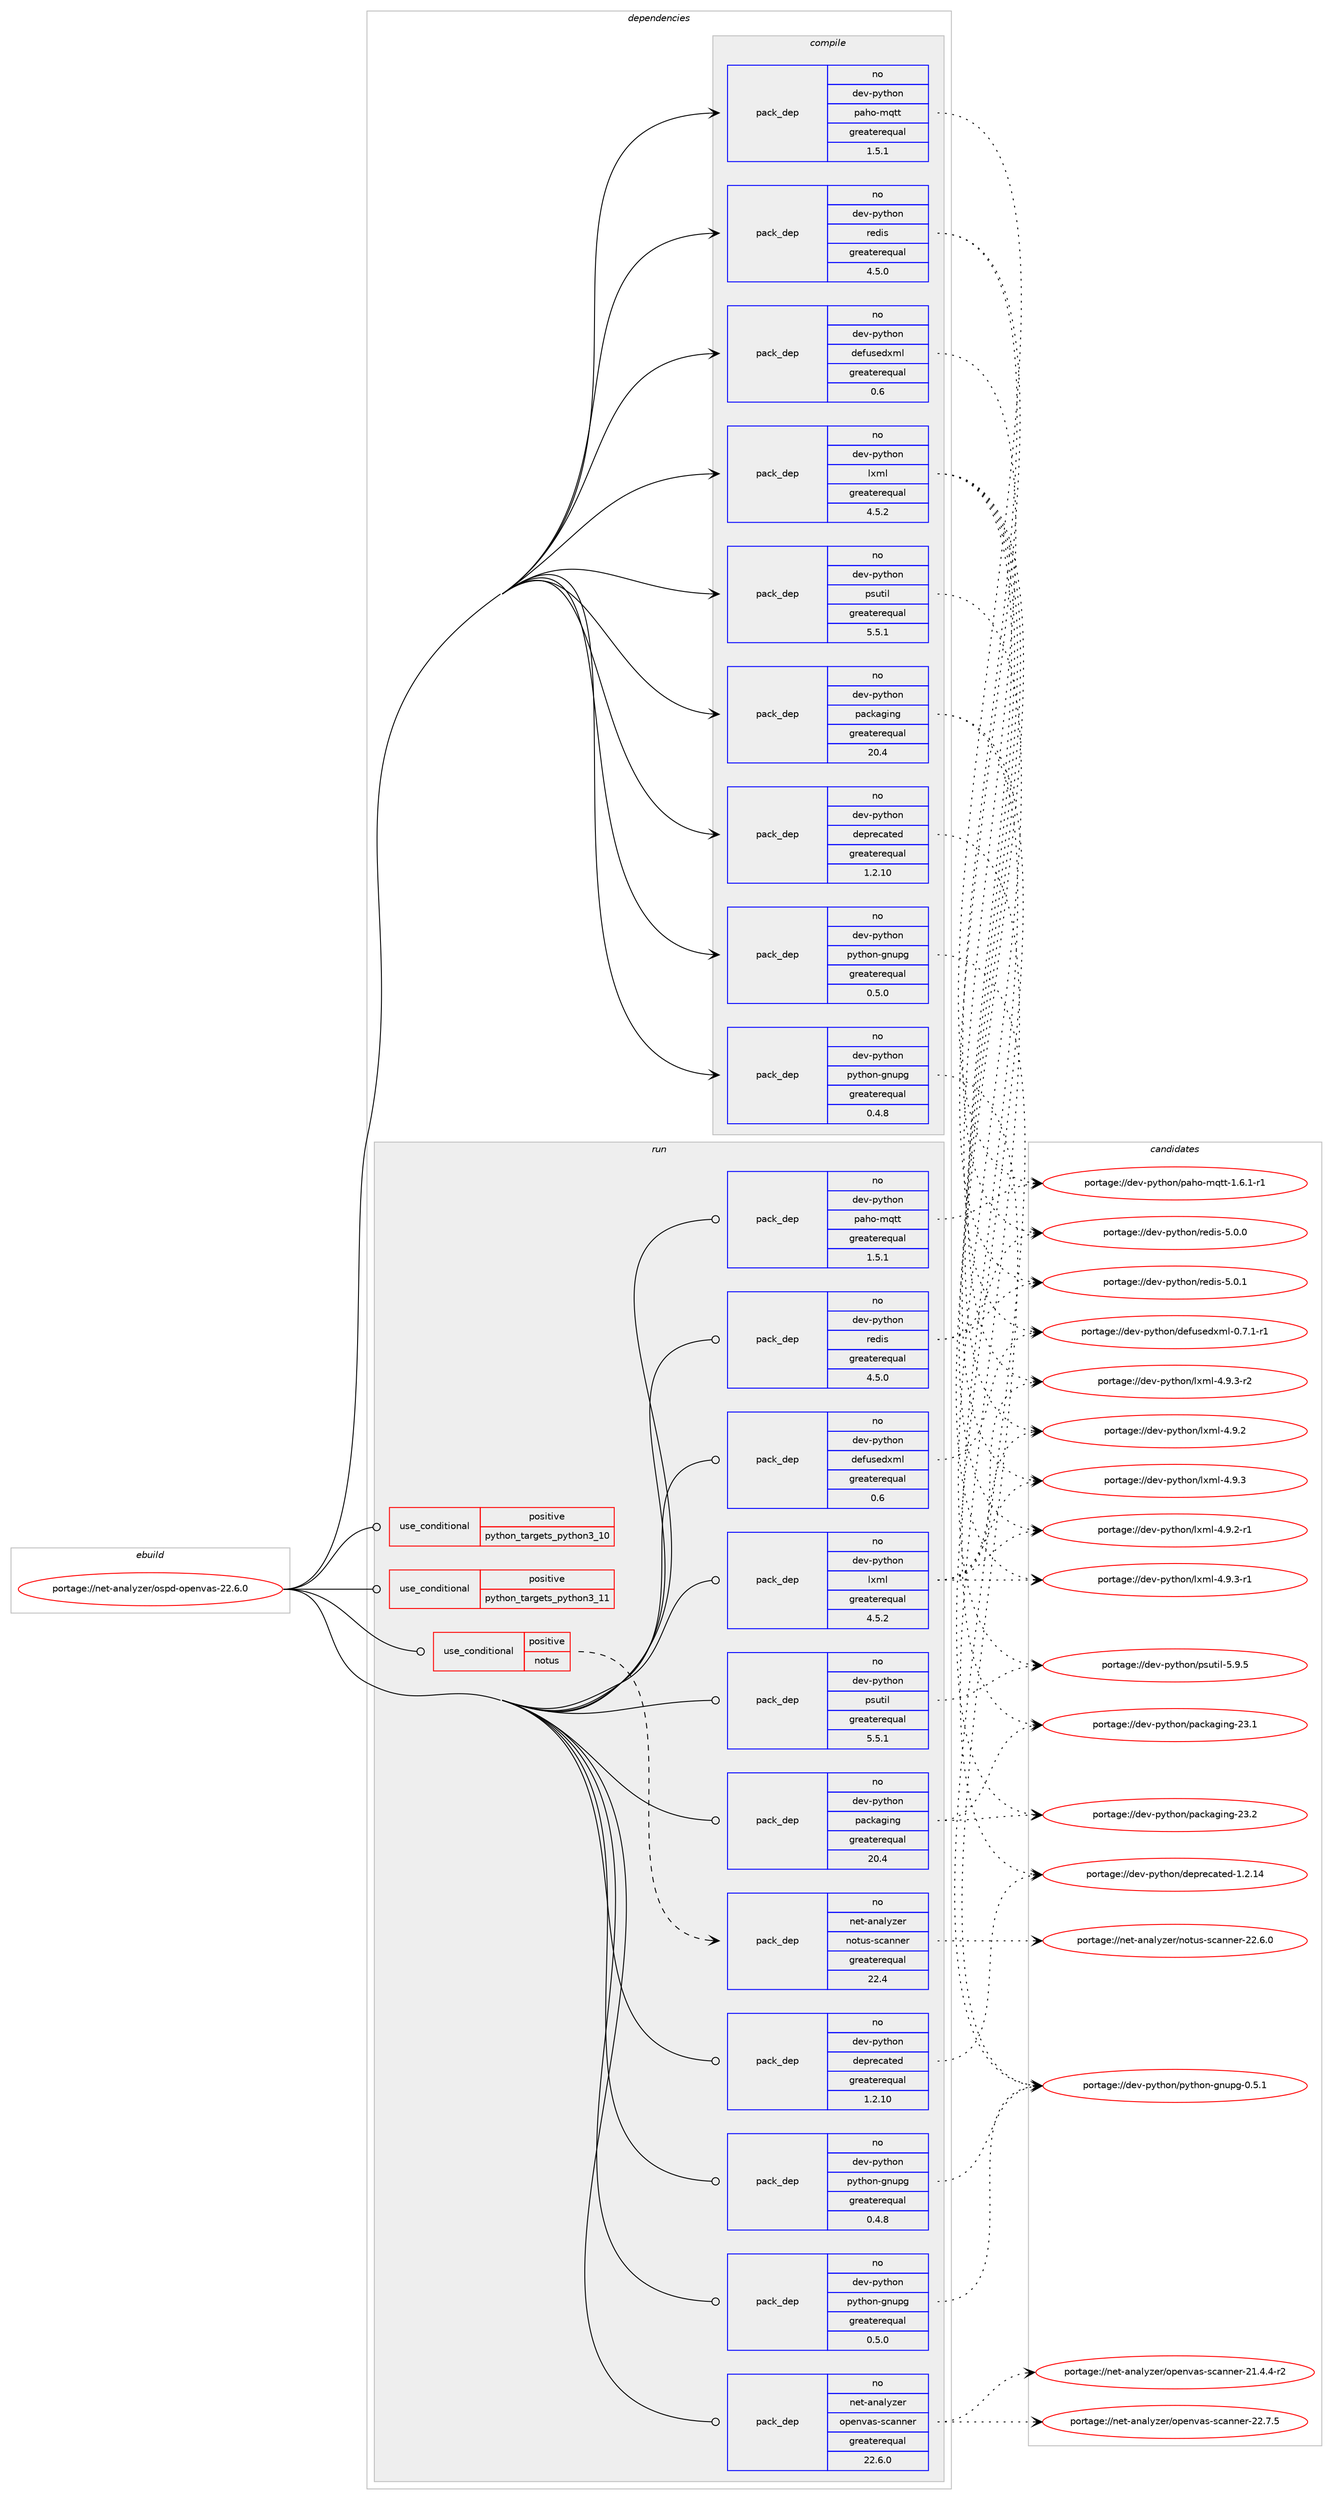 digraph prolog {

# *************
# Graph options
# *************

newrank=true;
concentrate=true;
compound=true;
graph [rankdir=LR,fontname=Helvetica,fontsize=10,ranksep=1.5];#, ranksep=2.5, nodesep=0.2];
edge  [arrowhead=vee];
node  [fontname=Helvetica,fontsize=10];

# **********
# The ebuild
# **********

subgraph cluster_leftcol {
color=gray;
rank=same;
label=<<i>ebuild</i>>;
id [label="portage://net-analyzer/ospd-openvas-22.6.0", color=red, width=4, href="../net-analyzer/ospd-openvas-22.6.0.svg"];
}

# ****************
# The dependencies
# ****************

subgraph cluster_midcol {
color=gray;
label=<<i>dependencies</i>>;
subgraph cluster_compile {
fillcolor="#eeeeee";
style=filled;
label=<<i>compile</i>>;
# *** BEGIN UNKNOWN DEPENDENCY TYPE (TODO) ***
# id -> package_dependency(portage://net-analyzer/ospd-openvas-22.6.0,install,no,acct-user,gvm,none,[,,],[],[])
# *** END UNKNOWN DEPENDENCY TYPE (TODO) ***

# *** BEGIN UNKNOWN DEPENDENCY TYPE (TODO) ***
# id -> package_dependency(portage://net-analyzer/ospd-openvas-22.6.0,install,no,app-misc,mosquitto,none,[,,],[],[])
# *** END UNKNOWN DEPENDENCY TYPE (TODO) ***

subgraph pack28 {
dependency33 [label=<<TABLE BORDER="0" CELLBORDER="1" CELLSPACING="0" CELLPADDING="4" WIDTH="220"><TR><TD ROWSPAN="6" CELLPADDING="30">pack_dep</TD></TR><TR><TD WIDTH="110">no</TD></TR><TR><TD>dev-python</TD></TR><TR><TD>defusedxml</TD></TR><TR><TD>greaterequal</TD></TR><TR><TD>0.6</TD></TR></TABLE>>, shape=none, color=blue];
}
id:e -> dependency33:w [weight=20,style="solid",arrowhead="vee"];
subgraph pack29 {
dependency34 [label=<<TABLE BORDER="0" CELLBORDER="1" CELLSPACING="0" CELLPADDING="4" WIDTH="220"><TR><TD ROWSPAN="6" CELLPADDING="30">pack_dep</TD></TR><TR><TD WIDTH="110">no</TD></TR><TR><TD>dev-python</TD></TR><TR><TD>deprecated</TD></TR><TR><TD>greaterequal</TD></TR><TR><TD>1.2.10</TD></TR></TABLE>>, shape=none, color=blue];
}
id:e -> dependency34:w [weight=20,style="solid",arrowhead="vee"];
subgraph pack30 {
dependency35 [label=<<TABLE BORDER="0" CELLBORDER="1" CELLSPACING="0" CELLPADDING="4" WIDTH="220"><TR><TD ROWSPAN="6" CELLPADDING="30">pack_dep</TD></TR><TR><TD WIDTH="110">no</TD></TR><TR><TD>dev-python</TD></TR><TR><TD>lxml</TD></TR><TR><TD>greaterequal</TD></TR><TR><TD>4.5.2</TD></TR></TABLE>>, shape=none, color=blue];
}
id:e -> dependency35:w [weight=20,style="solid",arrowhead="vee"];
subgraph pack31 {
dependency36 [label=<<TABLE BORDER="0" CELLBORDER="1" CELLSPACING="0" CELLPADDING="4" WIDTH="220"><TR><TD ROWSPAN="6" CELLPADDING="30">pack_dep</TD></TR><TR><TD WIDTH="110">no</TD></TR><TR><TD>dev-python</TD></TR><TR><TD>packaging</TD></TR><TR><TD>greaterequal</TD></TR><TR><TD>20.4</TD></TR></TABLE>>, shape=none, color=blue];
}
id:e -> dependency36:w [weight=20,style="solid",arrowhead="vee"];
subgraph pack32 {
dependency37 [label=<<TABLE BORDER="0" CELLBORDER="1" CELLSPACING="0" CELLPADDING="4" WIDTH="220"><TR><TD ROWSPAN="6" CELLPADDING="30">pack_dep</TD></TR><TR><TD WIDTH="110">no</TD></TR><TR><TD>dev-python</TD></TR><TR><TD>paho-mqtt</TD></TR><TR><TD>greaterequal</TD></TR><TR><TD>1.5.1</TD></TR></TABLE>>, shape=none, color=blue];
}
id:e -> dependency37:w [weight=20,style="solid",arrowhead="vee"];
subgraph pack33 {
dependency38 [label=<<TABLE BORDER="0" CELLBORDER="1" CELLSPACING="0" CELLPADDING="4" WIDTH="220"><TR><TD ROWSPAN="6" CELLPADDING="30">pack_dep</TD></TR><TR><TD WIDTH="110">no</TD></TR><TR><TD>dev-python</TD></TR><TR><TD>psutil</TD></TR><TR><TD>greaterequal</TD></TR><TR><TD>5.5.1</TD></TR></TABLE>>, shape=none, color=blue];
}
id:e -> dependency38:w [weight=20,style="solid",arrowhead="vee"];
subgraph pack34 {
dependency39 [label=<<TABLE BORDER="0" CELLBORDER="1" CELLSPACING="0" CELLPADDING="4" WIDTH="220"><TR><TD ROWSPAN="6" CELLPADDING="30">pack_dep</TD></TR><TR><TD WIDTH="110">no</TD></TR><TR><TD>dev-python</TD></TR><TR><TD>python-gnupg</TD></TR><TR><TD>greaterequal</TD></TR><TR><TD>0.4.8</TD></TR></TABLE>>, shape=none, color=blue];
}
id:e -> dependency39:w [weight=20,style="solid",arrowhead="vee"];
subgraph pack35 {
dependency40 [label=<<TABLE BORDER="0" CELLBORDER="1" CELLSPACING="0" CELLPADDING="4" WIDTH="220"><TR><TD ROWSPAN="6" CELLPADDING="30">pack_dep</TD></TR><TR><TD WIDTH="110">no</TD></TR><TR><TD>dev-python</TD></TR><TR><TD>python-gnupg</TD></TR><TR><TD>greaterequal</TD></TR><TR><TD>0.5.0</TD></TR></TABLE>>, shape=none, color=blue];
}
id:e -> dependency40:w [weight=20,style="solid",arrowhead="vee"];
subgraph pack36 {
dependency41 [label=<<TABLE BORDER="0" CELLBORDER="1" CELLSPACING="0" CELLPADDING="4" WIDTH="220"><TR><TD ROWSPAN="6" CELLPADDING="30">pack_dep</TD></TR><TR><TD WIDTH="110">no</TD></TR><TR><TD>dev-python</TD></TR><TR><TD>redis</TD></TR><TR><TD>greaterequal</TD></TR><TR><TD>4.5.0</TD></TR></TABLE>>, shape=none, color=blue];
}
id:e -> dependency41:w [weight=20,style="solid",arrowhead="vee"];
# *** BEGIN UNKNOWN DEPENDENCY TYPE (TODO) ***
# id -> package_dependency(portage://net-analyzer/ospd-openvas-22.6.0,install,no,net-libs,paho-mqtt-c,none,[,,],[],[])
# *** END UNKNOWN DEPENDENCY TYPE (TODO) ***

}
subgraph cluster_compileandrun {
fillcolor="#eeeeee";
style=filled;
label=<<i>compile and run</i>>;
}
subgraph cluster_run {
fillcolor="#eeeeee";
style=filled;
label=<<i>run</i>>;
subgraph cond6 {
dependency42 [label=<<TABLE BORDER="0" CELLBORDER="1" CELLSPACING="0" CELLPADDING="4"><TR><TD ROWSPAN="3" CELLPADDING="10">use_conditional</TD></TR><TR><TD>positive</TD></TR><TR><TD>notus</TD></TR></TABLE>>, shape=none, color=red];
subgraph pack37 {
dependency43 [label=<<TABLE BORDER="0" CELLBORDER="1" CELLSPACING="0" CELLPADDING="4" WIDTH="220"><TR><TD ROWSPAN="6" CELLPADDING="30">pack_dep</TD></TR><TR><TD WIDTH="110">no</TD></TR><TR><TD>net-analyzer</TD></TR><TR><TD>notus-scanner</TD></TR><TR><TD>greaterequal</TD></TR><TR><TD>22.4</TD></TR></TABLE>>, shape=none, color=blue];
}
dependency42:e -> dependency43:w [weight=20,style="dashed",arrowhead="vee"];
}
id:e -> dependency42:w [weight=20,style="solid",arrowhead="odot"];
subgraph cond7 {
dependency44 [label=<<TABLE BORDER="0" CELLBORDER="1" CELLSPACING="0" CELLPADDING="4"><TR><TD ROWSPAN="3" CELLPADDING="10">use_conditional</TD></TR><TR><TD>positive</TD></TR><TR><TD>python_targets_python3_10</TD></TR></TABLE>>, shape=none, color=red];
# *** BEGIN UNKNOWN DEPENDENCY TYPE (TODO) ***
# dependency44 -> package_dependency(portage://net-analyzer/ospd-openvas-22.6.0,run,no,dev-lang,python,none,[,,],[slot(3.10)],[])
# *** END UNKNOWN DEPENDENCY TYPE (TODO) ***

}
id:e -> dependency44:w [weight=20,style="solid",arrowhead="odot"];
subgraph cond8 {
dependency45 [label=<<TABLE BORDER="0" CELLBORDER="1" CELLSPACING="0" CELLPADDING="4"><TR><TD ROWSPAN="3" CELLPADDING="10">use_conditional</TD></TR><TR><TD>positive</TD></TR><TR><TD>python_targets_python3_11</TD></TR></TABLE>>, shape=none, color=red];
# *** BEGIN UNKNOWN DEPENDENCY TYPE (TODO) ***
# dependency45 -> package_dependency(portage://net-analyzer/ospd-openvas-22.6.0,run,no,dev-lang,python,none,[,,],[slot(3.11)],[])
# *** END UNKNOWN DEPENDENCY TYPE (TODO) ***

}
id:e -> dependency45:w [weight=20,style="solid",arrowhead="odot"];
# *** BEGIN UNKNOWN DEPENDENCY TYPE (TODO) ***
# id -> package_dependency(portage://net-analyzer/ospd-openvas-22.6.0,run,no,acct-user,gvm,none,[,,],[],[])
# *** END UNKNOWN DEPENDENCY TYPE (TODO) ***

# *** BEGIN UNKNOWN DEPENDENCY TYPE (TODO) ***
# id -> package_dependency(portage://net-analyzer/ospd-openvas-22.6.0,run,no,app-admin,sudo,none,[,,],[],[])
# *** END UNKNOWN DEPENDENCY TYPE (TODO) ***

# *** BEGIN UNKNOWN DEPENDENCY TYPE (TODO) ***
# id -> package_dependency(portage://net-analyzer/ospd-openvas-22.6.0,run,no,app-misc,mosquitto,none,[,,],[],[])
# *** END UNKNOWN DEPENDENCY TYPE (TODO) ***

subgraph pack38 {
dependency46 [label=<<TABLE BORDER="0" CELLBORDER="1" CELLSPACING="0" CELLPADDING="4" WIDTH="220"><TR><TD ROWSPAN="6" CELLPADDING="30">pack_dep</TD></TR><TR><TD WIDTH="110">no</TD></TR><TR><TD>dev-python</TD></TR><TR><TD>defusedxml</TD></TR><TR><TD>greaterequal</TD></TR><TR><TD>0.6</TD></TR></TABLE>>, shape=none, color=blue];
}
id:e -> dependency46:w [weight=20,style="solid",arrowhead="odot"];
subgraph pack39 {
dependency47 [label=<<TABLE BORDER="0" CELLBORDER="1" CELLSPACING="0" CELLPADDING="4" WIDTH="220"><TR><TD ROWSPAN="6" CELLPADDING="30">pack_dep</TD></TR><TR><TD WIDTH="110">no</TD></TR><TR><TD>dev-python</TD></TR><TR><TD>deprecated</TD></TR><TR><TD>greaterequal</TD></TR><TR><TD>1.2.10</TD></TR></TABLE>>, shape=none, color=blue];
}
id:e -> dependency47:w [weight=20,style="solid",arrowhead="odot"];
subgraph pack40 {
dependency48 [label=<<TABLE BORDER="0" CELLBORDER="1" CELLSPACING="0" CELLPADDING="4" WIDTH="220"><TR><TD ROWSPAN="6" CELLPADDING="30">pack_dep</TD></TR><TR><TD WIDTH="110">no</TD></TR><TR><TD>dev-python</TD></TR><TR><TD>lxml</TD></TR><TR><TD>greaterequal</TD></TR><TR><TD>4.5.2</TD></TR></TABLE>>, shape=none, color=blue];
}
id:e -> dependency48:w [weight=20,style="solid",arrowhead="odot"];
subgraph pack41 {
dependency49 [label=<<TABLE BORDER="0" CELLBORDER="1" CELLSPACING="0" CELLPADDING="4" WIDTH="220"><TR><TD ROWSPAN="6" CELLPADDING="30">pack_dep</TD></TR><TR><TD WIDTH="110">no</TD></TR><TR><TD>dev-python</TD></TR><TR><TD>packaging</TD></TR><TR><TD>greaterequal</TD></TR><TR><TD>20.4</TD></TR></TABLE>>, shape=none, color=blue];
}
id:e -> dependency49:w [weight=20,style="solid",arrowhead="odot"];
subgraph pack42 {
dependency50 [label=<<TABLE BORDER="0" CELLBORDER="1" CELLSPACING="0" CELLPADDING="4" WIDTH="220"><TR><TD ROWSPAN="6" CELLPADDING="30">pack_dep</TD></TR><TR><TD WIDTH="110">no</TD></TR><TR><TD>dev-python</TD></TR><TR><TD>paho-mqtt</TD></TR><TR><TD>greaterequal</TD></TR><TR><TD>1.5.1</TD></TR></TABLE>>, shape=none, color=blue];
}
id:e -> dependency50:w [weight=20,style="solid",arrowhead="odot"];
subgraph pack43 {
dependency51 [label=<<TABLE BORDER="0" CELLBORDER="1" CELLSPACING="0" CELLPADDING="4" WIDTH="220"><TR><TD ROWSPAN="6" CELLPADDING="30">pack_dep</TD></TR><TR><TD WIDTH="110">no</TD></TR><TR><TD>dev-python</TD></TR><TR><TD>psutil</TD></TR><TR><TD>greaterequal</TD></TR><TR><TD>5.5.1</TD></TR></TABLE>>, shape=none, color=blue];
}
id:e -> dependency51:w [weight=20,style="solid",arrowhead="odot"];
subgraph pack44 {
dependency52 [label=<<TABLE BORDER="0" CELLBORDER="1" CELLSPACING="0" CELLPADDING="4" WIDTH="220"><TR><TD ROWSPAN="6" CELLPADDING="30">pack_dep</TD></TR><TR><TD WIDTH="110">no</TD></TR><TR><TD>dev-python</TD></TR><TR><TD>python-gnupg</TD></TR><TR><TD>greaterequal</TD></TR><TR><TD>0.4.8</TD></TR></TABLE>>, shape=none, color=blue];
}
id:e -> dependency52:w [weight=20,style="solid",arrowhead="odot"];
subgraph pack45 {
dependency53 [label=<<TABLE BORDER="0" CELLBORDER="1" CELLSPACING="0" CELLPADDING="4" WIDTH="220"><TR><TD ROWSPAN="6" CELLPADDING="30">pack_dep</TD></TR><TR><TD WIDTH="110">no</TD></TR><TR><TD>dev-python</TD></TR><TR><TD>python-gnupg</TD></TR><TR><TD>greaterequal</TD></TR><TR><TD>0.5.0</TD></TR></TABLE>>, shape=none, color=blue];
}
id:e -> dependency53:w [weight=20,style="solid",arrowhead="odot"];
subgraph pack46 {
dependency54 [label=<<TABLE BORDER="0" CELLBORDER="1" CELLSPACING="0" CELLPADDING="4" WIDTH="220"><TR><TD ROWSPAN="6" CELLPADDING="30">pack_dep</TD></TR><TR><TD WIDTH="110">no</TD></TR><TR><TD>dev-python</TD></TR><TR><TD>redis</TD></TR><TR><TD>greaterequal</TD></TR><TR><TD>4.5.0</TD></TR></TABLE>>, shape=none, color=blue];
}
id:e -> dependency54:w [weight=20,style="solid",arrowhead="odot"];
subgraph pack47 {
dependency55 [label=<<TABLE BORDER="0" CELLBORDER="1" CELLSPACING="0" CELLPADDING="4" WIDTH="220"><TR><TD ROWSPAN="6" CELLPADDING="30">pack_dep</TD></TR><TR><TD WIDTH="110">no</TD></TR><TR><TD>net-analyzer</TD></TR><TR><TD>openvas-scanner</TD></TR><TR><TD>greaterequal</TD></TR><TR><TD>22.6.0</TD></TR></TABLE>>, shape=none, color=blue];
}
id:e -> dependency55:w [weight=20,style="solid",arrowhead="odot"];
# *** BEGIN UNKNOWN DEPENDENCY TYPE (TODO) ***
# id -> package_dependency(portage://net-analyzer/ospd-openvas-22.6.0,run,no,net-libs,paho-mqtt-c,none,[,,],[],[])
# *** END UNKNOWN DEPENDENCY TYPE (TODO) ***

}
}

# **************
# The candidates
# **************

subgraph cluster_choices {
rank=same;
color=gray;
label=<<i>candidates</i>>;

subgraph choice28 {
color=black;
nodesep=1;
choice10010111845112121116104111110471001011021171151011001201091084548465546494511449 [label="portage://dev-python/defusedxml-0.7.1-r1", color=red, width=4,href="../dev-python/defusedxml-0.7.1-r1.svg"];
dependency33:e -> choice10010111845112121116104111110471001011021171151011001201091084548465546494511449:w [style=dotted,weight="100"];
}
subgraph choice29 {
color=black;
nodesep=1;
choice1001011184511212111610411111047100101112114101999711610110045494650464952 [label="portage://dev-python/deprecated-1.2.14", color=red, width=4,href="../dev-python/deprecated-1.2.14.svg"];
dependency34:e -> choice1001011184511212111610411111047100101112114101999711610110045494650464952:w [style=dotted,weight="100"];
}
subgraph choice30 {
color=black;
nodesep=1;
choice1001011184511212111610411111047108120109108455246574650 [label="portage://dev-python/lxml-4.9.2", color=red, width=4,href="../dev-python/lxml-4.9.2.svg"];
choice10010111845112121116104111110471081201091084552465746504511449 [label="portage://dev-python/lxml-4.9.2-r1", color=red, width=4,href="../dev-python/lxml-4.9.2-r1.svg"];
choice1001011184511212111610411111047108120109108455246574651 [label="portage://dev-python/lxml-4.9.3", color=red, width=4,href="../dev-python/lxml-4.9.3.svg"];
choice10010111845112121116104111110471081201091084552465746514511449 [label="portage://dev-python/lxml-4.9.3-r1", color=red, width=4,href="../dev-python/lxml-4.9.3-r1.svg"];
choice10010111845112121116104111110471081201091084552465746514511450 [label="portage://dev-python/lxml-4.9.3-r2", color=red, width=4,href="../dev-python/lxml-4.9.3-r2.svg"];
dependency35:e -> choice1001011184511212111610411111047108120109108455246574650:w [style=dotted,weight="100"];
dependency35:e -> choice10010111845112121116104111110471081201091084552465746504511449:w [style=dotted,weight="100"];
dependency35:e -> choice1001011184511212111610411111047108120109108455246574651:w [style=dotted,weight="100"];
dependency35:e -> choice10010111845112121116104111110471081201091084552465746514511449:w [style=dotted,weight="100"];
dependency35:e -> choice10010111845112121116104111110471081201091084552465746514511450:w [style=dotted,weight="100"];
}
subgraph choice31 {
color=black;
nodesep=1;
choice10010111845112121116104111110471129799107971031051101034550514649 [label="portage://dev-python/packaging-23.1", color=red, width=4,href="../dev-python/packaging-23.1.svg"];
choice10010111845112121116104111110471129799107971031051101034550514650 [label="portage://dev-python/packaging-23.2", color=red, width=4,href="../dev-python/packaging-23.2.svg"];
dependency36:e -> choice10010111845112121116104111110471129799107971031051101034550514649:w [style=dotted,weight="100"];
dependency36:e -> choice10010111845112121116104111110471129799107971031051101034550514650:w [style=dotted,weight="100"];
}
subgraph choice32 {
color=black;
nodesep=1;
choice100101118451121211161041111104711297104111451091131161164549465446494511449 [label="portage://dev-python/paho-mqtt-1.6.1-r1", color=red, width=4,href="../dev-python/paho-mqtt-1.6.1-r1.svg"];
dependency37:e -> choice100101118451121211161041111104711297104111451091131161164549465446494511449:w [style=dotted,weight="100"];
}
subgraph choice33 {
color=black;
nodesep=1;
choice1001011184511212111610411111047112115117116105108455346574653 [label="portage://dev-python/psutil-5.9.5", color=red, width=4,href="../dev-python/psutil-5.9.5.svg"];
dependency38:e -> choice1001011184511212111610411111047112115117116105108455346574653:w [style=dotted,weight="100"];
}
subgraph choice34 {
color=black;
nodesep=1;
choice100101118451121211161041111104711212111610411111045103110117112103454846534649 [label="portage://dev-python/python-gnupg-0.5.1", color=red, width=4,href="../dev-python/python-gnupg-0.5.1.svg"];
dependency39:e -> choice100101118451121211161041111104711212111610411111045103110117112103454846534649:w [style=dotted,weight="100"];
}
subgraph choice35 {
color=black;
nodesep=1;
choice100101118451121211161041111104711212111610411111045103110117112103454846534649 [label="portage://dev-python/python-gnupg-0.5.1", color=red, width=4,href="../dev-python/python-gnupg-0.5.1.svg"];
dependency40:e -> choice100101118451121211161041111104711212111610411111045103110117112103454846534649:w [style=dotted,weight="100"];
}
subgraph choice36 {
color=black;
nodesep=1;
choice1001011184511212111610411111047114101100105115455346484648 [label="portage://dev-python/redis-5.0.0", color=red, width=4,href="../dev-python/redis-5.0.0.svg"];
choice1001011184511212111610411111047114101100105115455346484649 [label="portage://dev-python/redis-5.0.1", color=red, width=4,href="../dev-python/redis-5.0.1.svg"];
dependency41:e -> choice1001011184511212111610411111047114101100105115455346484648:w [style=dotted,weight="100"];
dependency41:e -> choice1001011184511212111610411111047114101100105115455346484649:w [style=dotted,weight="100"];
}
subgraph choice37 {
color=black;
nodesep=1;
choice1101011164597110971081211221011144711011111611711545115999711011010111445505046544648 [label="portage://net-analyzer/notus-scanner-22.6.0", color=red, width=4,href="../net-analyzer/notus-scanner-22.6.0.svg"];
dependency43:e -> choice1101011164597110971081211221011144711011111611711545115999711011010111445505046544648:w [style=dotted,weight="100"];
}
subgraph choice38 {
color=black;
nodesep=1;
choice10010111845112121116104111110471001011021171151011001201091084548465546494511449 [label="portage://dev-python/defusedxml-0.7.1-r1", color=red, width=4,href="../dev-python/defusedxml-0.7.1-r1.svg"];
dependency46:e -> choice10010111845112121116104111110471001011021171151011001201091084548465546494511449:w [style=dotted,weight="100"];
}
subgraph choice39 {
color=black;
nodesep=1;
choice1001011184511212111610411111047100101112114101999711610110045494650464952 [label="portage://dev-python/deprecated-1.2.14", color=red, width=4,href="../dev-python/deprecated-1.2.14.svg"];
dependency47:e -> choice1001011184511212111610411111047100101112114101999711610110045494650464952:w [style=dotted,weight="100"];
}
subgraph choice40 {
color=black;
nodesep=1;
choice1001011184511212111610411111047108120109108455246574650 [label="portage://dev-python/lxml-4.9.2", color=red, width=4,href="../dev-python/lxml-4.9.2.svg"];
choice10010111845112121116104111110471081201091084552465746504511449 [label="portage://dev-python/lxml-4.9.2-r1", color=red, width=4,href="../dev-python/lxml-4.9.2-r1.svg"];
choice1001011184511212111610411111047108120109108455246574651 [label="portage://dev-python/lxml-4.9.3", color=red, width=4,href="../dev-python/lxml-4.9.3.svg"];
choice10010111845112121116104111110471081201091084552465746514511449 [label="portage://dev-python/lxml-4.9.3-r1", color=red, width=4,href="../dev-python/lxml-4.9.3-r1.svg"];
choice10010111845112121116104111110471081201091084552465746514511450 [label="portage://dev-python/lxml-4.9.3-r2", color=red, width=4,href="../dev-python/lxml-4.9.3-r2.svg"];
dependency48:e -> choice1001011184511212111610411111047108120109108455246574650:w [style=dotted,weight="100"];
dependency48:e -> choice10010111845112121116104111110471081201091084552465746504511449:w [style=dotted,weight="100"];
dependency48:e -> choice1001011184511212111610411111047108120109108455246574651:w [style=dotted,weight="100"];
dependency48:e -> choice10010111845112121116104111110471081201091084552465746514511449:w [style=dotted,weight="100"];
dependency48:e -> choice10010111845112121116104111110471081201091084552465746514511450:w [style=dotted,weight="100"];
}
subgraph choice41 {
color=black;
nodesep=1;
choice10010111845112121116104111110471129799107971031051101034550514649 [label="portage://dev-python/packaging-23.1", color=red, width=4,href="../dev-python/packaging-23.1.svg"];
choice10010111845112121116104111110471129799107971031051101034550514650 [label="portage://dev-python/packaging-23.2", color=red, width=4,href="../dev-python/packaging-23.2.svg"];
dependency49:e -> choice10010111845112121116104111110471129799107971031051101034550514649:w [style=dotted,weight="100"];
dependency49:e -> choice10010111845112121116104111110471129799107971031051101034550514650:w [style=dotted,weight="100"];
}
subgraph choice42 {
color=black;
nodesep=1;
choice100101118451121211161041111104711297104111451091131161164549465446494511449 [label="portage://dev-python/paho-mqtt-1.6.1-r1", color=red, width=4,href="../dev-python/paho-mqtt-1.6.1-r1.svg"];
dependency50:e -> choice100101118451121211161041111104711297104111451091131161164549465446494511449:w [style=dotted,weight="100"];
}
subgraph choice43 {
color=black;
nodesep=1;
choice1001011184511212111610411111047112115117116105108455346574653 [label="portage://dev-python/psutil-5.9.5", color=red, width=4,href="../dev-python/psutil-5.9.5.svg"];
dependency51:e -> choice1001011184511212111610411111047112115117116105108455346574653:w [style=dotted,weight="100"];
}
subgraph choice44 {
color=black;
nodesep=1;
choice100101118451121211161041111104711212111610411111045103110117112103454846534649 [label="portage://dev-python/python-gnupg-0.5.1", color=red, width=4,href="../dev-python/python-gnupg-0.5.1.svg"];
dependency52:e -> choice100101118451121211161041111104711212111610411111045103110117112103454846534649:w [style=dotted,weight="100"];
}
subgraph choice45 {
color=black;
nodesep=1;
choice100101118451121211161041111104711212111610411111045103110117112103454846534649 [label="portage://dev-python/python-gnupg-0.5.1", color=red, width=4,href="../dev-python/python-gnupg-0.5.1.svg"];
dependency53:e -> choice100101118451121211161041111104711212111610411111045103110117112103454846534649:w [style=dotted,weight="100"];
}
subgraph choice46 {
color=black;
nodesep=1;
choice1001011184511212111610411111047114101100105115455346484648 [label="portage://dev-python/redis-5.0.0", color=red, width=4,href="../dev-python/redis-5.0.0.svg"];
choice1001011184511212111610411111047114101100105115455346484649 [label="portage://dev-python/redis-5.0.1", color=red, width=4,href="../dev-python/redis-5.0.1.svg"];
dependency54:e -> choice1001011184511212111610411111047114101100105115455346484648:w [style=dotted,weight="100"];
dependency54:e -> choice1001011184511212111610411111047114101100105115455346484649:w [style=dotted,weight="100"];
}
subgraph choice47 {
color=black;
nodesep=1;
choice1101011164597110971081211221011144711111210111011897115451159997110110101114455049465246524511450 [label="portage://net-analyzer/openvas-scanner-21.4.4-r2", color=red, width=4,href="../net-analyzer/openvas-scanner-21.4.4-r2.svg"];
choice110101116459711097108121122101114471111121011101189711545115999711011010111445505046554653 [label="portage://net-analyzer/openvas-scanner-22.7.5", color=red, width=4,href="../net-analyzer/openvas-scanner-22.7.5.svg"];
dependency55:e -> choice1101011164597110971081211221011144711111210111011897115451159997110110101114455049465246524511450:w [style=dotted,weight="100"];
dependency55:e -> choice110101116459711097108121122101114471111121011101189711545115999711011010111445505046554653:w [style=dotted,weight="100"];
}
}

}
